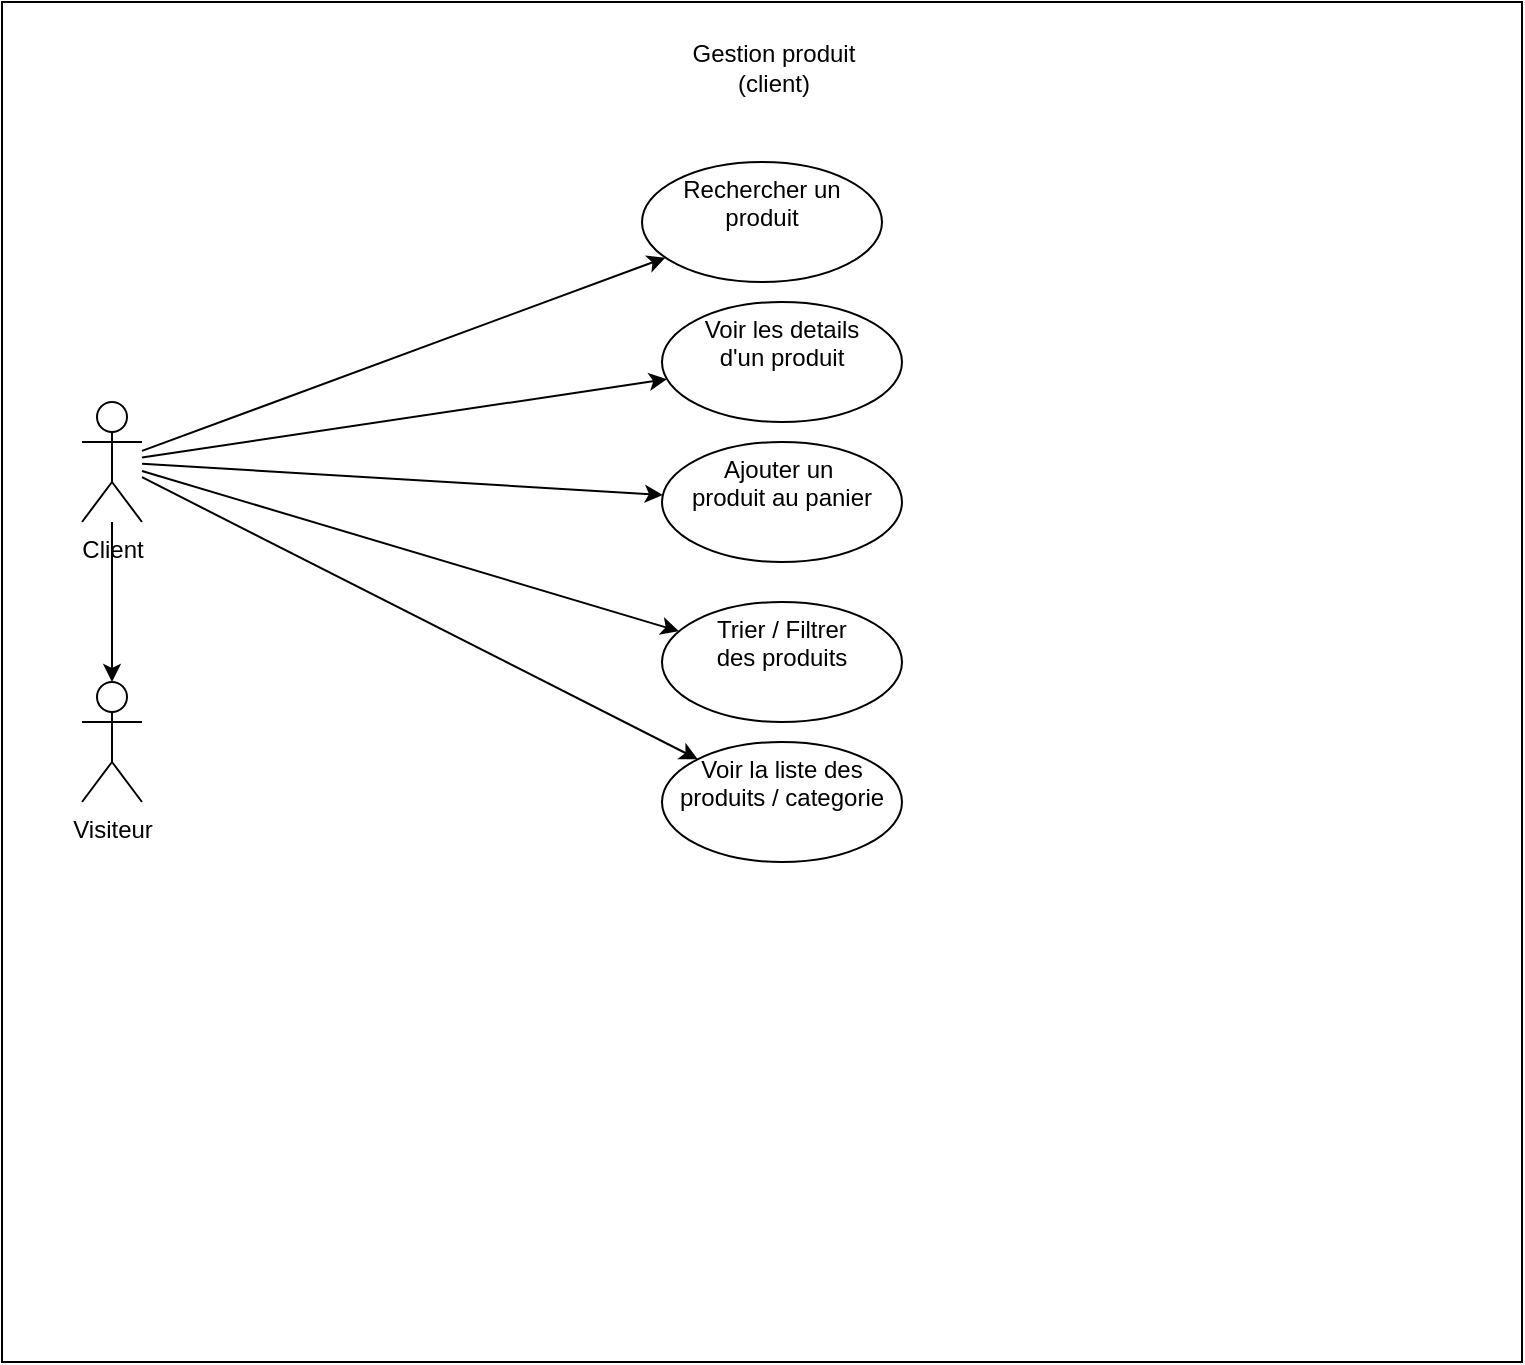 <mxfile version="15.8.7" type="device"><diagram id="93TwWpJ5N_MrGACuFquo" name="Page-1"><mxGraphModel dx="786" dy="407" grid="1" gridSize="10" guides="1" tooltips="1" connect="1" arrows="1" fold="1" page="1" pageScale="1" pageWidth="827" pageHeight="1169" math="0" shadow="0"><root><mxCell id="0"/><mxCell id="1" parent="0"/><mxCell id="UAsrpyPvyt6wrDo05yFp-1" value="" style="rounded=0;whiteSpace=wrap;html=1;" vertex="1" parent="1"><mxGeometry y="40" width="760" height="680" as="geometry"/></mxCell><mxCell id="UAsrpyPvyt6wrDo05yFp-8" value="" style="rounded=0;orthogonalLoop=1;jettySize=auto;html=1;" edge="1" parent="1" source="UAsrpyPvyt6wrDo05yFp-2" target="UAsrpyPvyt6wrDo05yFp-7"><mxGeometry relative="1" as="geometry"/></mxCell><mxCell id="UAsrpyPvyt6wrDo05yFp-10" value="" style="edgeStyle=none;rounded=0;orthogonalLoop=1;jettySize=auto;html=1;" edge="1" parent="1" source="UAsrpyPvyt6wrDo05yFp-2" target="UAsrpyPvyt6wrDo05yFp-9"><mxGeometry relative="1" as="geometry"/></mxCell><mxCell id="UAsrpyPvyt6wrDo05yFp-17" value="" style="edgeStyle=none;rounded=0;orthogonalLoop=1;jettySize=auto;html=1;" edge="1" parent="1" source="UAsrpyPvyt6wrDo05yFp-2" target="UAsrpyPvyt6wrDo05yFp-16"><mxGeometry relative="1" as="geometry"/></mxCell><mxCell id="UAsrpyPvyt6wrDo05yFp-39" value="" style="edgeStyle=none;rounded=0;orthogonalLoop=1;jettySize=auto;html=1;strokeColor=default;" edge="1" parent="1" source="UAsrpyPvyt6wrDo05yFp-2" target="UAsrpyPvyt6wrDo05yFp-38"><mxGeometry relative="1" as="geometry"/></mxCell><mxCell id="UAsrpyPvyt6wrDo05yFp-50" value="" style="edgeStyle=none;rounded=0;orthogonalLoop=1;jettySize=auto;html=1;strokeColor=default;" edge="1" parent="1" source="UAsrpyPvyt6wrDo05yFp-2" target="UAsrpyPvyt6wrDo05yFp-49"><mxGeometry relative="1" as="geometry"/></mxCell><mxCell id="UAsrpyPvyt6wrDo05yFp-52" value="" style="edgeStyle=none;rounded=0;orthogonalLoop=1;jettySize=auto;html=1;strokeColor=default;" edge="1" parent="1" source="UAsrpyPvyt6wrDo05yFp-2" target="UAsrpyPvyt6wrDo05yFp-51"><mxGeometry relative="1" as="geometry"/></mxCell><mxCell id="UAsrpyPvyt6wrDo05yFp-2" value="Client" style="shape=umlActor;verticalLabelPosition=bottom;verticalAlign=top;html=1;outlineConnect=0;" vertex="1" parent="1"><mxGeometry x="40" y="240" width="30" height="60" as="geometry"/></mxCell><mxCell id="UAsrpyPvyt6wrDo05yFp-3" value="Gestion produit (client)" style="text;html=1;strokeColor=none;fillColor=none;align=center;verticalAlign=middle;whiteSpace=wrap;rounded=0;" vertex="1" parent="1"><mxGeometry x="325" y="58" width="122" height="30" as="geometry"/></mxCell><mxCell id="UAsrpyPvyt6wrDo05yFp-7" value="Rechercher un&lt;br&gt;produit" style="ellipse;whiteSpace=wrap;html=1;verticalAlign=top;" vertex="1" parent="1"><mxGeometry x="320" y="120" width="120" height="60" as="geometry"/></mxCell><mxCell id="UAsrpyPvyt6wrDo05yFp-9" value="Voir les details&lt;br&gt;d'un produit" style="ellipse;whiteSpace=wrap;html=1;verticalAlign=top;" vertex="1" parent="1"><mxGeometry x="330" y="190" width="120" height="60" as="geometry"/></mxCell><mxCell id="UAsrpyPvyt6wrDo05yFp-16" value="Ajouter un&amp;nbsp;&lt;br&gt;produit au panier" style="ellipse;whiteSpace=wrap;html=1;verticalAlign=top;" vertex="1" parent="1"><mxGeometry x="330" y="260" width="120" height="60" as="geometry"/></mxCell><mxCell id="UAsrpyPvyt6wrDo05yFp-38" value="Trier / Filtrer&lt;br&gt;des produits" style="ellipse;whiteSpace=wrap;html=1;verticalAlign=top;" vertex="1" parent="1"><mxGeometry x="330" y="340" width="120" height="60" as="geometry"/></mxCell><mxCell id="UAsrpyPvyt6wrDo05yFp-49" value="Voir la liste des&lt;br&gt;produits / categorie" style="ellipse;whiteSpace=wrap;html=1;verticalAlign=top;" vertex="1" parent="1"><mxGeometry x="330" y="410" width="120" height="60" as="geometry"/></mxCell><mxCell id="UAsrpyPvyt6wrDo05yFp-51" value="Visiteur" style="shape=umlActor;verticalLabelPosition=bottom;verticalAlign=top;html=1;outlineConnect=0;" vertex="1" parent="1"><mxGeometry x="40" y="380" width="30" height="60" as="geometry"/></mxCell></root></mxGraphModel></diagram></mxfile>
